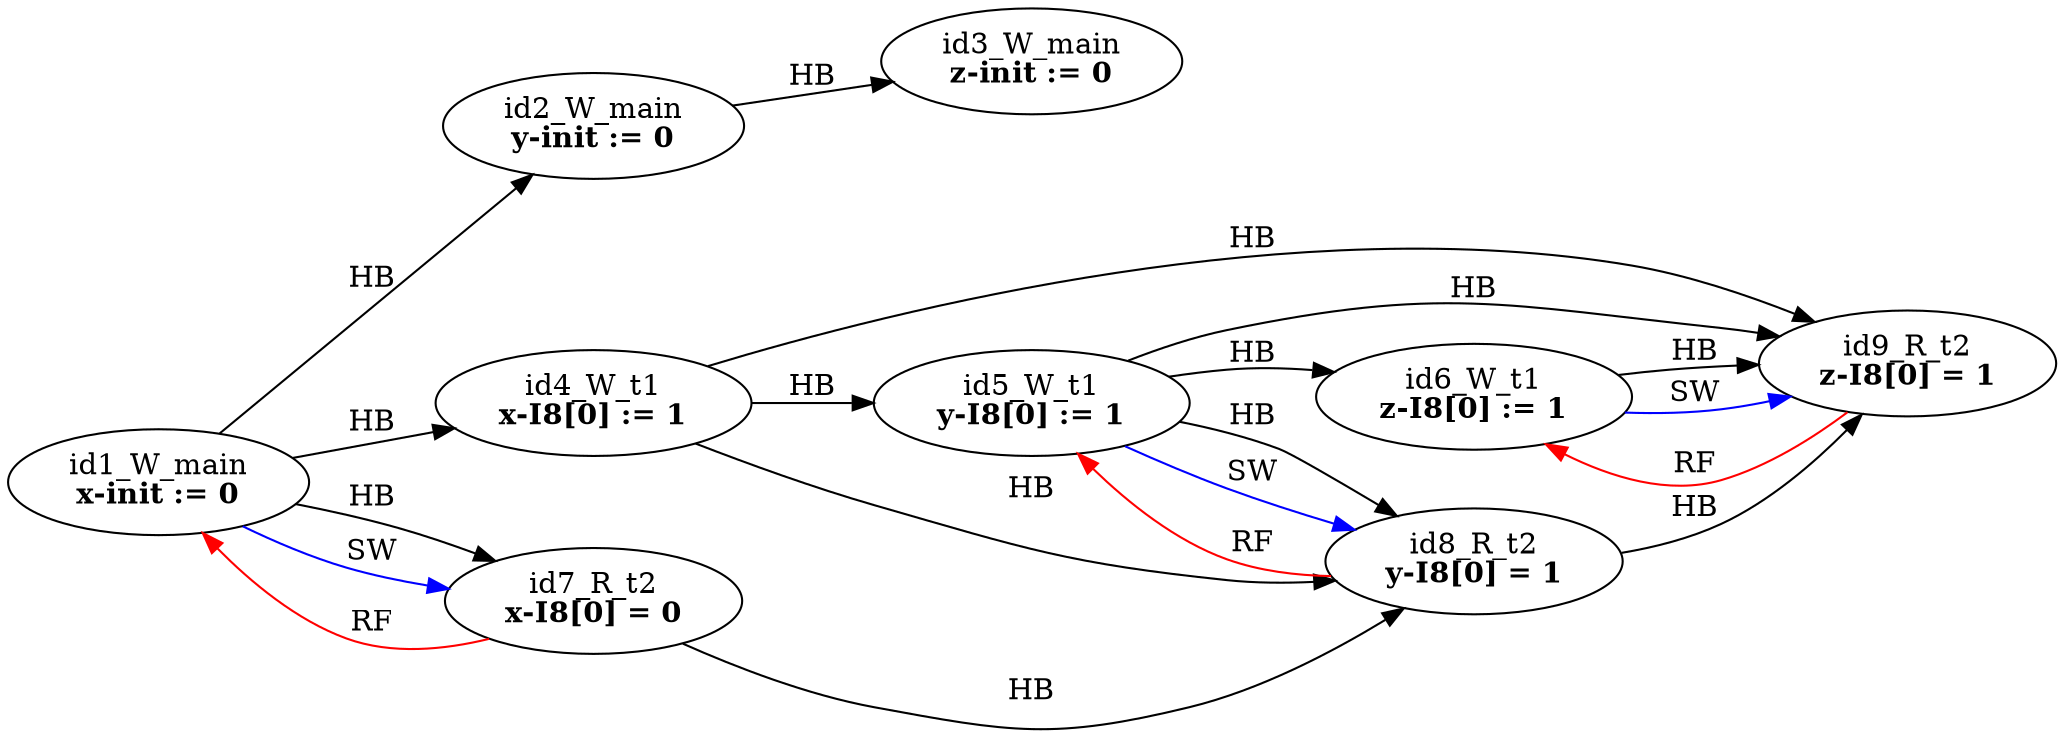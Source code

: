 digraph memory_model {
rankdir=LR;
splines=true; esep=0.5;
id1_W_main -> id2_W_main [label = "HB", color="black"];
id2_W_main -> id3_W_main [label = "HB", color="black"];
id4_W_t1 -> id5_W_t1 [label = "HB", color="black"];
id5_W_t1 -> id6_W_t1 [label = "HB", color="black"];
id7_R_t2 -> id8_R_t2 [label = "HB", color="black"];
id8_R_t2 -> id9_R_t2 [label = "HB", color="black"];
id1_W_main -> id4_W_t1 [label = "HB", color="black"];
id1_W_main -> id7_R_t2 [label = "HB", color="black"];
id4_W_t1 -> id8_R_t2 [label = "HB", color="black"];
id4_W_t1 -> id9_R_t2 [label = "HB", color="black"];
id5_W_t1 -> id8_R_t2 [label = "HB", color="black"];
id5_W_t1 -> id9_R_t2 [label = "HB", color="black"];
id6_W_t1 -> id9_R_t2 [label = "HB", color="black"];
id7_R_t2 -> id1_W_main [label = "RF", color="red"];
id8_R_t2 -> id5_W_t1 [label = "RF", color="red"];
id9_R_t2 -> id6_W_t1 [label = "RF", color="red"];
id1_W_main -> id7_R_t2 [label = "SW", color="blue"];
id5_W_t1 -> id8_R_t2 [label = "SW", color="blue"];
id6_W_t1 -> id9_R_t2 [label = "SW", color="blue"];
id1_W_main [label=<id1_W_main<br/><B>x-init := 0</B>>, pos="2.5,6!"]
id2_W_main [label=<id2_W_main<br/><B>y-init := 0</B>>, pos="2.5,4!"]
id3_W_main [label=<id3_W_main<br/><B>z-init := 0</B>>, pos="2.5,2!"]
id4_W_t1 [label=<id4_W_t1<br/><B>x-I8[0] := 1</B>>, pos="0,0!"]
id5_W_t1 [label=<id5_W_t1<br/><B>y-I8[0] := 1</B>>, pos="0,-2!"]
id6_W_t1 [label=<id6_W_t1<br/><B>z-I8[0] := 1</B>>, pos="0,-4!"]
id7_R_t2 [label=<id7_R_t2<br/><B>x-I8[0] = 0</B>>, pos="5,0!"]
id8_R_t2 [label=<id8_R_t2<br/><B>y-I8[0] = 1</B>>, pos="5,-2!"]
id9_R_t2 [label=<id9_R_t2<br/><B>z-I8[0] = 1</B>>, pos="5,-4!"]
}